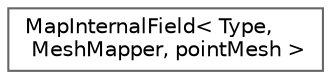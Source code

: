 digraph "Graphical Class Hierarchy"
{
 // LATEX_PDF_SIZE
  bgcolor="transparent";
  edge [fontname=Helvetica,fontsize=10,labelfontname=Helvetica,labelfontsize=10];
  node [fontname=Helvetica,fontsize=10,shape=box,height=0.2,width=0.4];
  rankdir="LR";
  Node0 [id="Node000000",label="MapInternalField\< Type,\l MeshMapper, pointMesh \>",height=0.2,width=0.4,color="grey40", fillcolor="white", style="filled",URL="$classFoam_1_1MapInternalField_3_01Type_00_01MeshMapper_00_01pointMesh_01_4.html",tooltip=" "];
}
